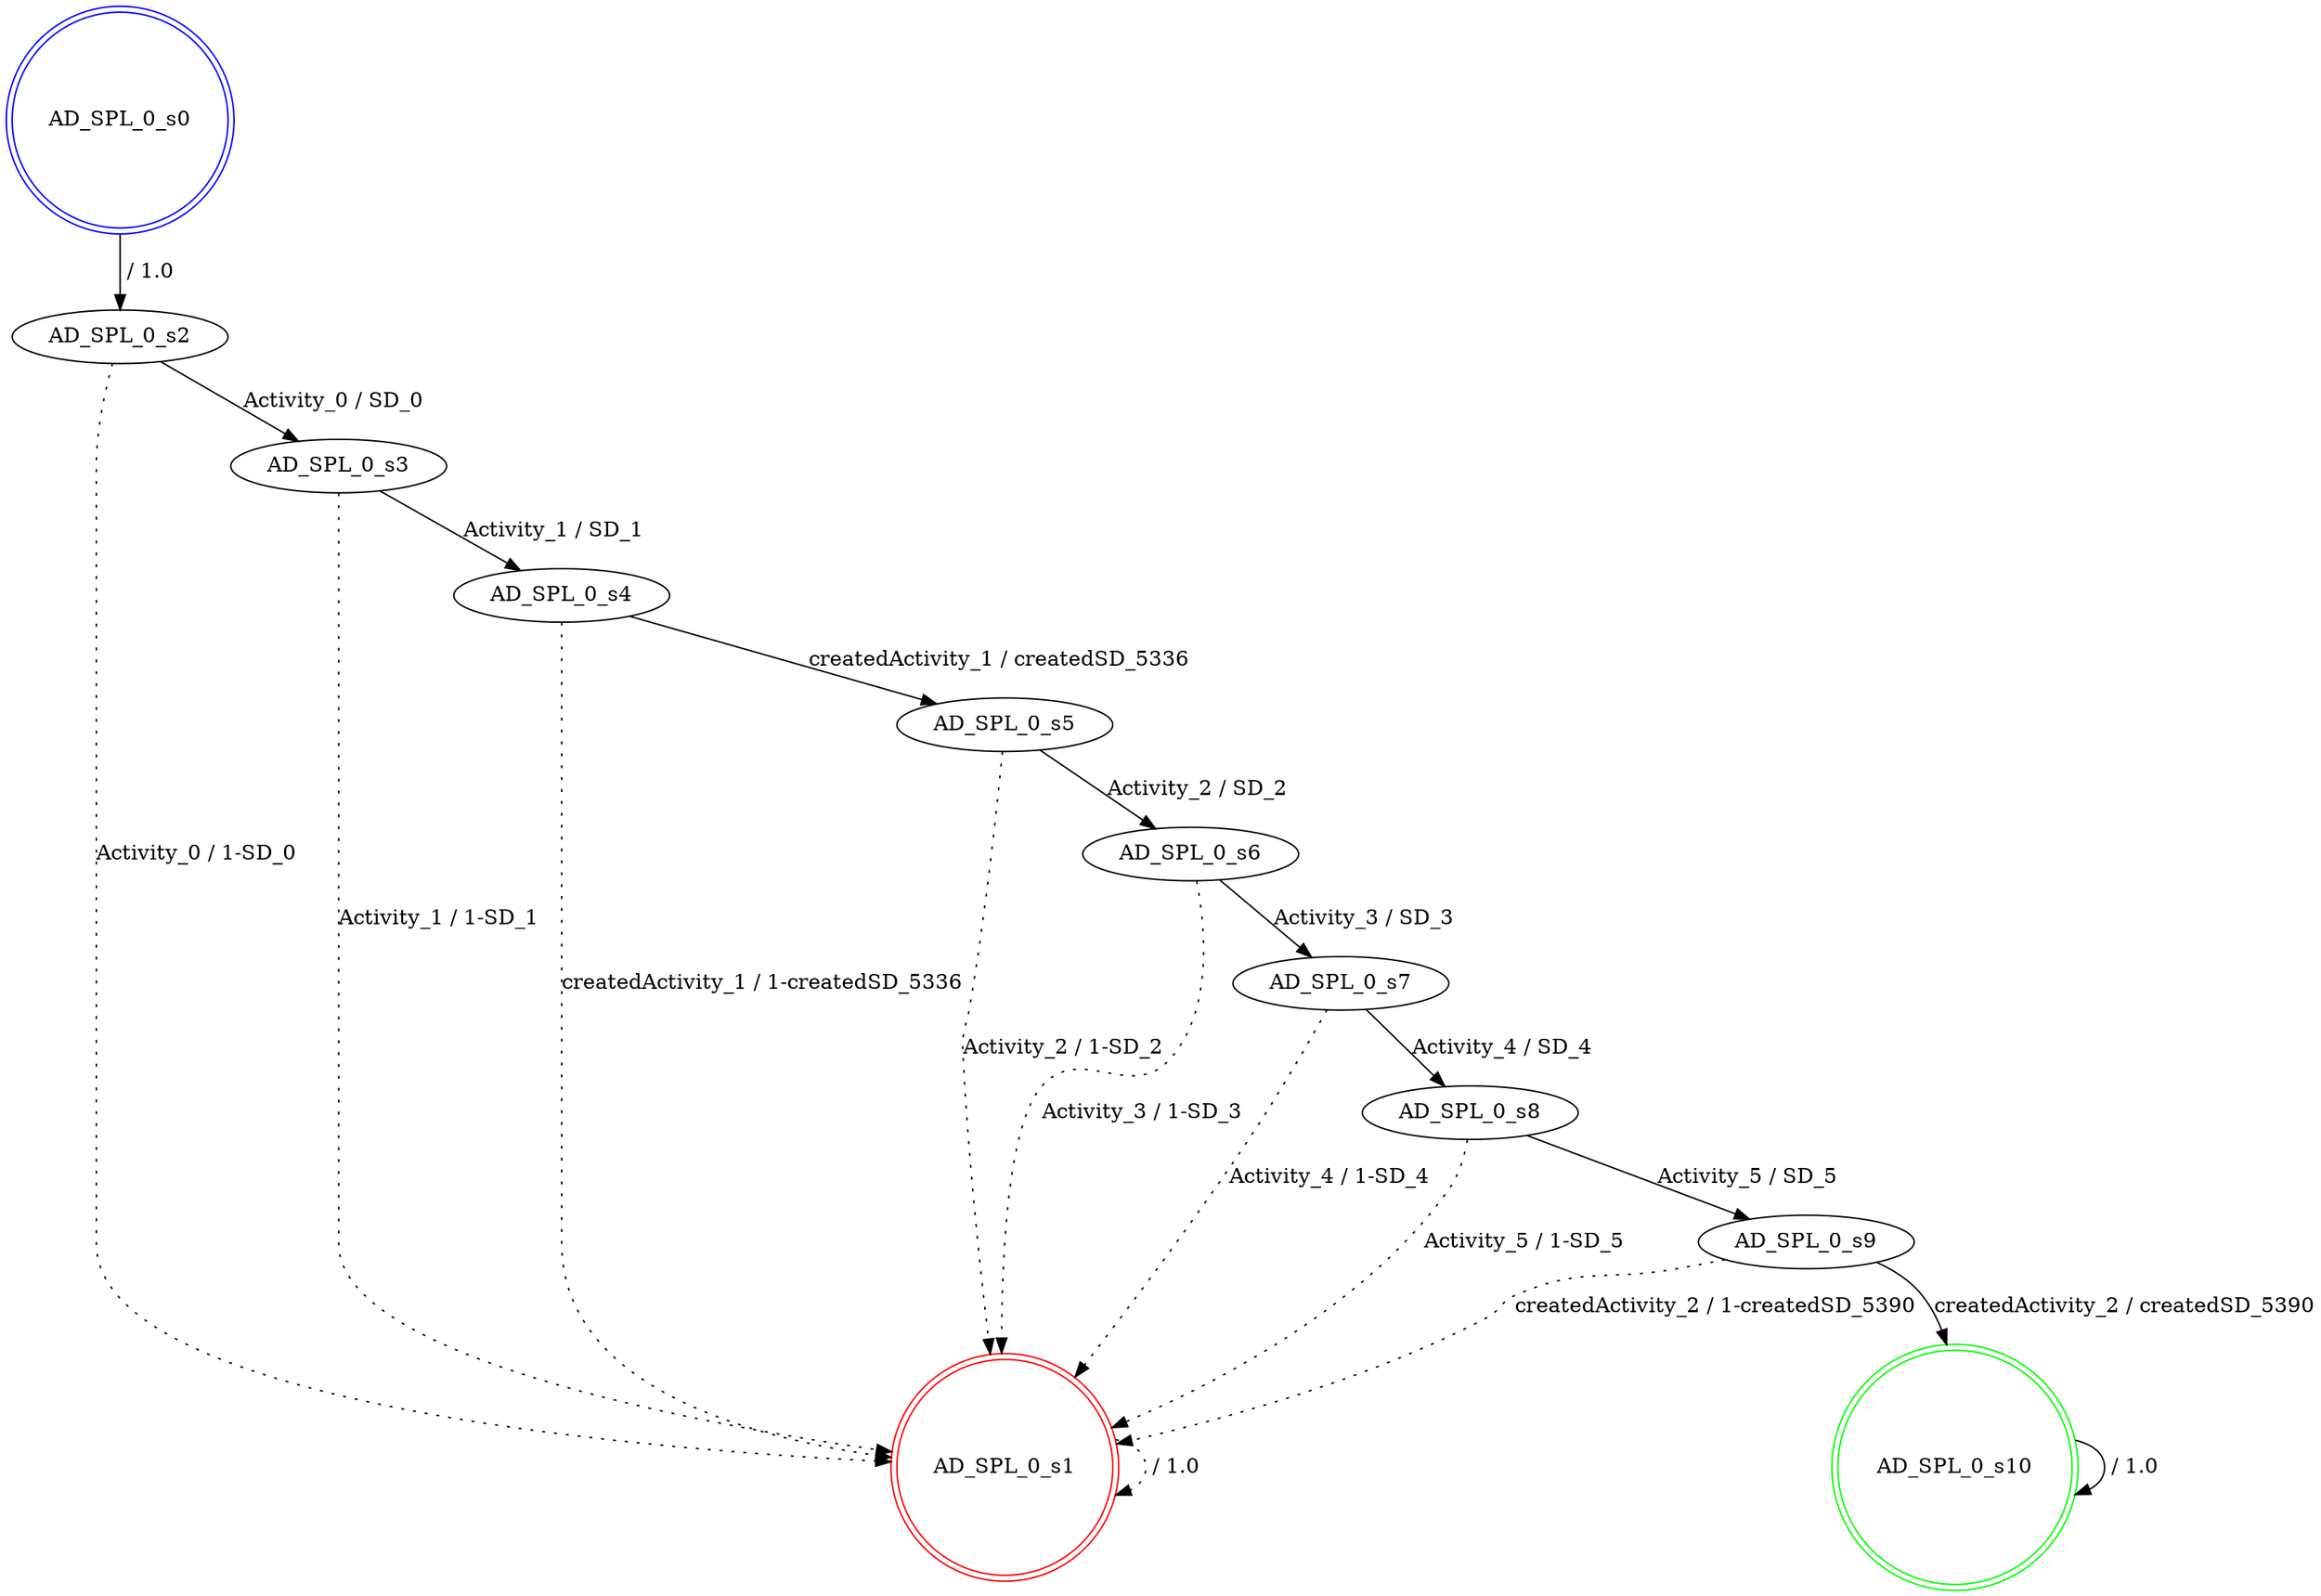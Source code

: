 digraph graphname {
AD_SPL_0_s0 [label="AD_SPL_0_s0",color=blue,shape=doublecircle ];
AD_SPL_0_s1 [label="AD_SPL_0_s1",color=red,shape=doublecircle ];
AD_SPL_0_s2 [label="AD_SPL_0_s2" ];
AD_SPL_0_s3 [label="AD_SPL_0_s3" ];
AD_SPL_0_s4 [label="AD_SPL_0_s4" ];
AD_SPL_0_s5 [label="AD_SPL_0_s5" ];
AD_SPL_0_s6 [label="AD_SPL_0_s6" ];
AD_SPL_0_s7 [label="AD_SPL_0_s7" ];
AD_SPL_0_s8 [label="AD_SPL_0_s8" ];
AD_SPL_0_s9 [label="AD_SPL_0_s9" ];
AD_SPL_0_s10 [label="AD_SPL_0_s10",color=green,shape=doublecircle ];
AD_SPL_0_s0 -> AD_SPL_0_s2 [label=" / 1.0"];
AD_SPL_0_s1 -> AD_SPL_0_s1 [label=" / 1.0", style=dotted];
AD_SPL_0_s2 -> AD_SPL_0_s3 [label="Activity_0 / SD_0"];
AD_SPL_0_s2 -> AD_SPL_0_s1 [label="Activity_0 / 1-SD_0", style=dotted];
AD_SPL_0_s3 -> AD_SPL_0_s4 [label="Activity_1 / SD_1"];
AD_SPL_0_s3 -> AD_SPL_0_s1 [label="Activity_1 / 1-SD_1", style=dotted];
AD_SPL_0_s4 -> AD_SPL_0_s5 [label="createdActivity_1 / createdSD_5336"];
AD_SPL_0_s4 -> AD_SPL_0_s1 [label="createdActivity_1 / 1-createdSD_5336", style=dotted];
AD_SPL_0_s5 -> AD_SPL_0_s6 [label="Activity_2 / SD_2"];
AD_SPL_0_s5 -> AD_SPL_0_s1 [label="Activity_2 / 1-SD_2", style=dotted];
AD_SPL_0_s6 -> AD_SPL_0_s7 [label="Activity_3 / SD_3"];
AD_SPL_0_s6 -> AD_SPL_0_s1 [label="Activity_3 / 1-SD_3", style=dotted];
AD_SPL_0_s7 -> AD_SPL_0_s8 [label="Activity_4 / SD_4"];
AD_SPL_0_s7 -> AD_SPL_0_s1 [label="Activity_4 / 1-SD_4", style=dotted];
AD_SPL_0_s8 -> AD_SPL_0_s9 [label="Activity_5 / SD_5"];
AD_SPL_0_s8 -> AD_SPL_0_s1 [label="Activity_5 / 1-SD_5", style=dotted];
AD_SPL_0_s9 -> AD_SPL_0_s10 [label="createdActivity_2 / createdSD_5390"];
AD_SPL_0_s9 -> AD_SPL_0_s1 [label="createdActivity_2 / 1-createdSD_5390", style=dotted];
AD_SPL_0_s10 -> AD_SPL_0_s10 [label=" / 1.0"];
}